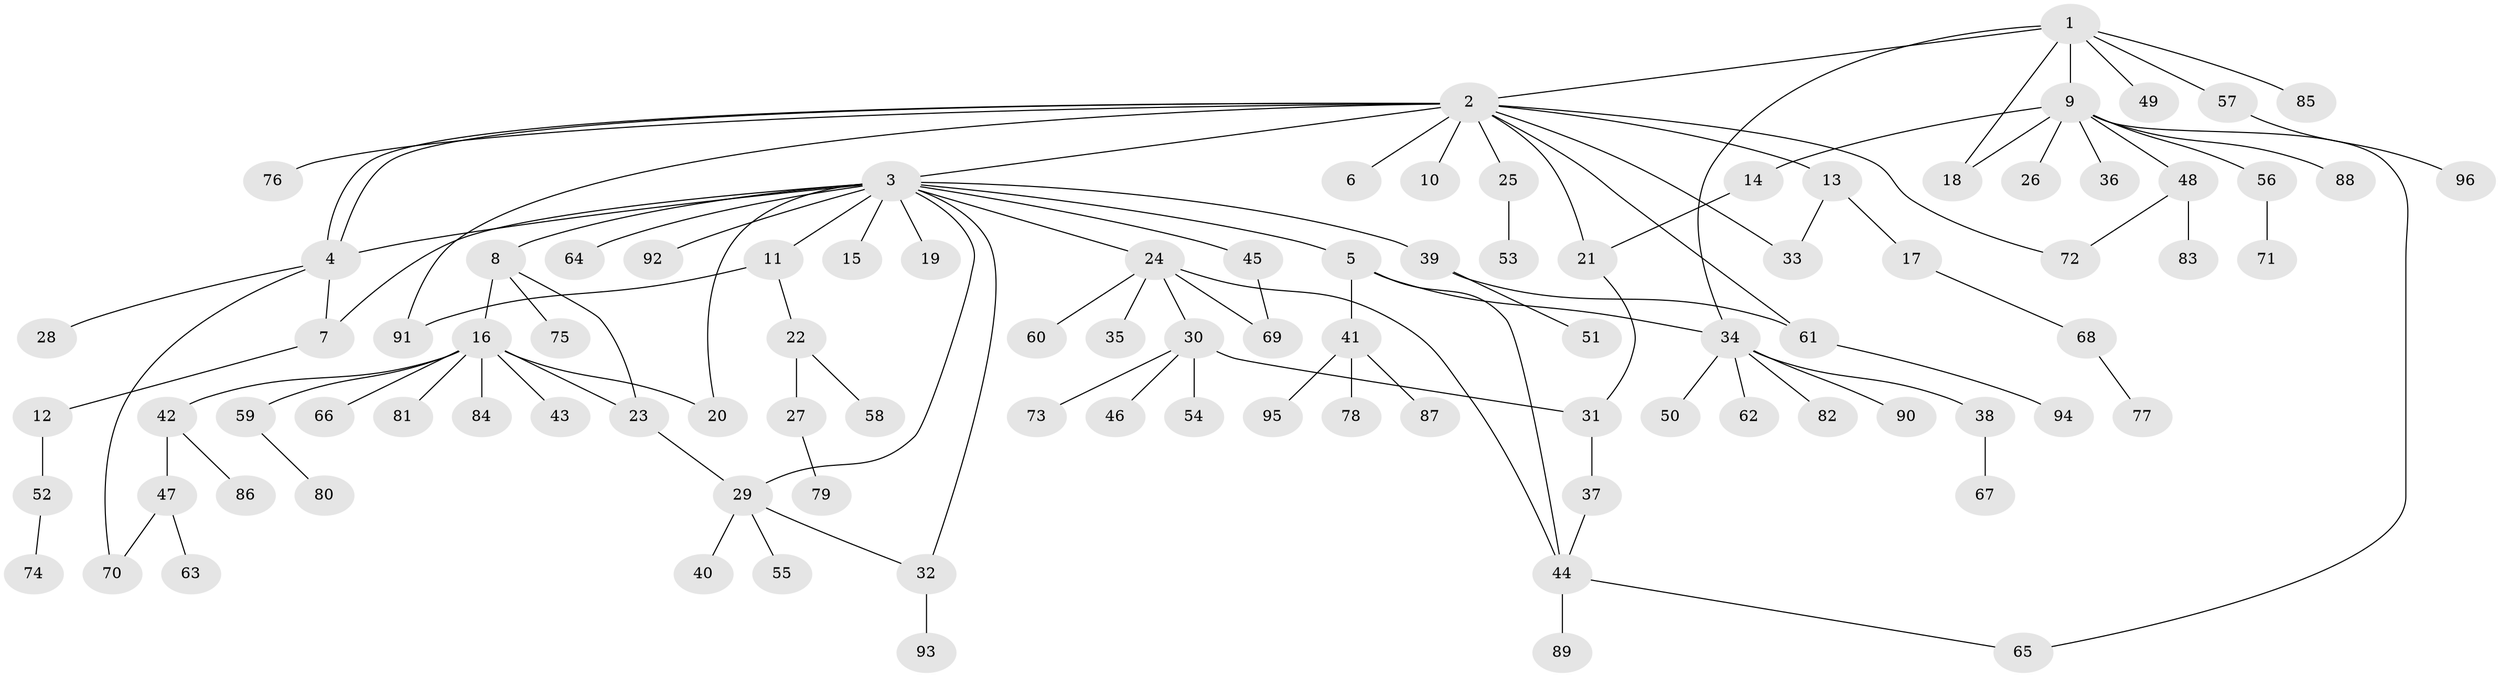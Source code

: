 // Generated by graph-tools (version 1.1) at 2025/49/03/09/25 03:49:50]
// undirected, 96 vertices, 115 edges
graph export_dot {
graph [start="1"]
  node [color=gray90,style=filled];
  1;
  2;
  3;
  4;
  5;
  6;
  7;
  8;
  9;
  10;
  11;
  12;
  13;
  14;
  15;
  16;
  17;
  18;
  19;
  20;
  21;
  22;
  23;
  24;
  25;
  26;
  27;
  28;
  29;
  30;
  31;
  32;
  33;
  34;
  35;
  36;
  37;
  38;
  39;
  40;
  41;
  42;
  43;
  44;
  45;
  46;
  47;
  48;
  49;
  50;
  51;
  52;
  53;
  54;
  55;
  56;
  57;
  58;
  59;
  60;
  61;
  62;
  63;
  64;
  65;
  66;
  67;
  68;
  69;
  70;
  71;
  72;
  73;
  74;
  75;
  76;
  77;
  78;
  79;
  80;
  81;
  82;
  83;
  84;
  85;
  86;
  87;
  88;
  89;
  90;
  91;
  92;
  93;
  94;
  95;
  96;
  1 -- 2;
  1 -- 9;
  1 -- 18;
  1 -- 34;
  1 -- 49;
  1 -- 57;
  1 -- 85;
  2 -- 3;
  2 -- 4;
  2 -- 4;
  2 -- 6;
  2 -- 10;
  2 -- 13;
  2 -- 21;
  2 -- 25;
  2 -- 33;
  2 -- 61;
  2 -- 72;
  2 -- 76;
  2 -- 91;
  3 -- 4;
  3 -- 5;
  3 -- 7;
  3 -- 8;
  3 -- 11;
  3 -- 15;
  3 -- 19;
  3 -- 20;
  3 -- 24;
  3 -- 29;
  3 -- 32;
  3 -- 39;
  3 -- 45;
  3 -- 64;
  3 -- 92;
  4 -- 7;
  4 -- 28;
  4 -- 70;
  5 -- 34;
  5 -- 41;
  5 -- 44;
  7 -- 12;
  8 -- 16;
  8 -- 23;
  8 -- 75;
  9 -- 14;
  9 -- 18;
  9 -- 26;
  9 -- 36;
  9 -- 48;
  9 -- 56;
  9 -- 65;
  9 -- 88;
  11 -- 22;
  11 -- 91;
  12 -- 52;
  13 -- 17;
  13 -- 33;
  14 -- 21;
  16 -- 20;
  16 -- 23;
  16 -- 42;
  16 -- 43;
  16 -- 59;
  16 -- 66;
  16 -- 81;
  16 -- 84;
  17 -- 68;
  21 -- 31;
  22 -- 27;
  22 -- 58;
  23 -- 29;
  24 -- 30;
  24 -- 35;
  24 -- 44;
  24 -- 60;
  24 -- 69;
  25 -- 53;
  27 -- 79;
  29 -- 32;
  29 -- 40;
  29 -- 55;
  30 -- 31;
  30 -- 46;
  30 -- 54;
  30 -- 73;
  31 -- 37;
  32 -- 93;
  34 -- 38;
  34 -- 50;
  34 -- 62;
  34 -- 82;
  34 -- 90;
  37 -- 44;
  38 -- 67;
  39 -- 51;
  39 -- 61;
  41 -- 78;
  41 -- 87;
  41 -- 95;
  42 -- 47;
  42 -- 86;
  44 -- 65;
  44 -- 89;
  45 -- 69;
  47 -- 63;
  47 -- 70;
  48 -- 72;
  48 -- 83;
  52 -- 74;
  56 -- 71;
  57 -- 96;
  59 -- 80;
  61 -- 94;
  68 -- 77;
}
